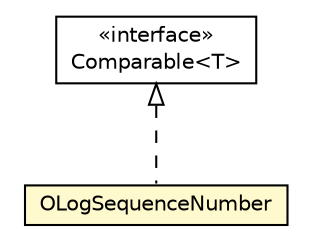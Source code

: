 #!/usr/local/bin/dot
#
# Class diagram 
# Generated by UMLGraph version R5_6-24-gf6e263 (http://www.umlgraph.org/)
#

digraph G {
	edge [fontname="Helvetica",fontsize=10,labelfontname="Helvetica",labelfontsize=10];
	node [fontname="Helvetica",fontsize=10,shape=plaintext];
	nodesep=0.25;
	ranksep=0.5;
	// com.orientechnologies.orient.core.storage.impl.local.paginated.wal.OLogSequenceNumber
	c4277104 [label=<<table title="com.orientechnologies.orient.core.storage.impl.local.paginated.wal.OLogSequenceNumber" border="0" cellborder="1" cellspacing="0" cellpadding="2" port="p" bgcolor="lemonChiffon" href="./OLogSequenceNumber.html">
		<tr><td><table border="0" cellspacing="0" cellpadding="1">
<tr><td align="center" balign="center"> OLogSequenceNumber </td></tr>
		</table></td></tr>
		</table>>, URL="./OLogSequenceNumber.html", fontname="Helvetica", fontcolor="black", fontsize=10.0];
	//com.orientechnologies.orient.core.storage.impl.local.paginated.wal.OLogSequenceNumber implements java.lang.Comparable<T>
	c4278431:p -> c4277104:p [dir=back,arrowtail=empty,style=dashed];
	// java.lang.Comparable<T>
	c4278431 [label=<<table title="java.lang.Comparable" border="0" cellborder="1" cellspacing="0" cellpadding="2" port="p" href="http://java.sun.com/j2se/1.4.2/docs/api/java/lang/Comparable.html">
		<tr><td><table border="0" cellspacing="0" cellpadding="1">
<tr><td align="center" balign="center"> &#171;interface&#187; </td></tr>
<tr><td align="center" balign="center"> Comparable&lt;T&gt; </td></tr>
		</table></td></tr>
		</table>>, URL="http://java.sun.com/j2se/1.4.2/docs/api/java/lang/Comparable.html", fontname="Helvetica", fontcolor="black", fontsize=10.0];
}

